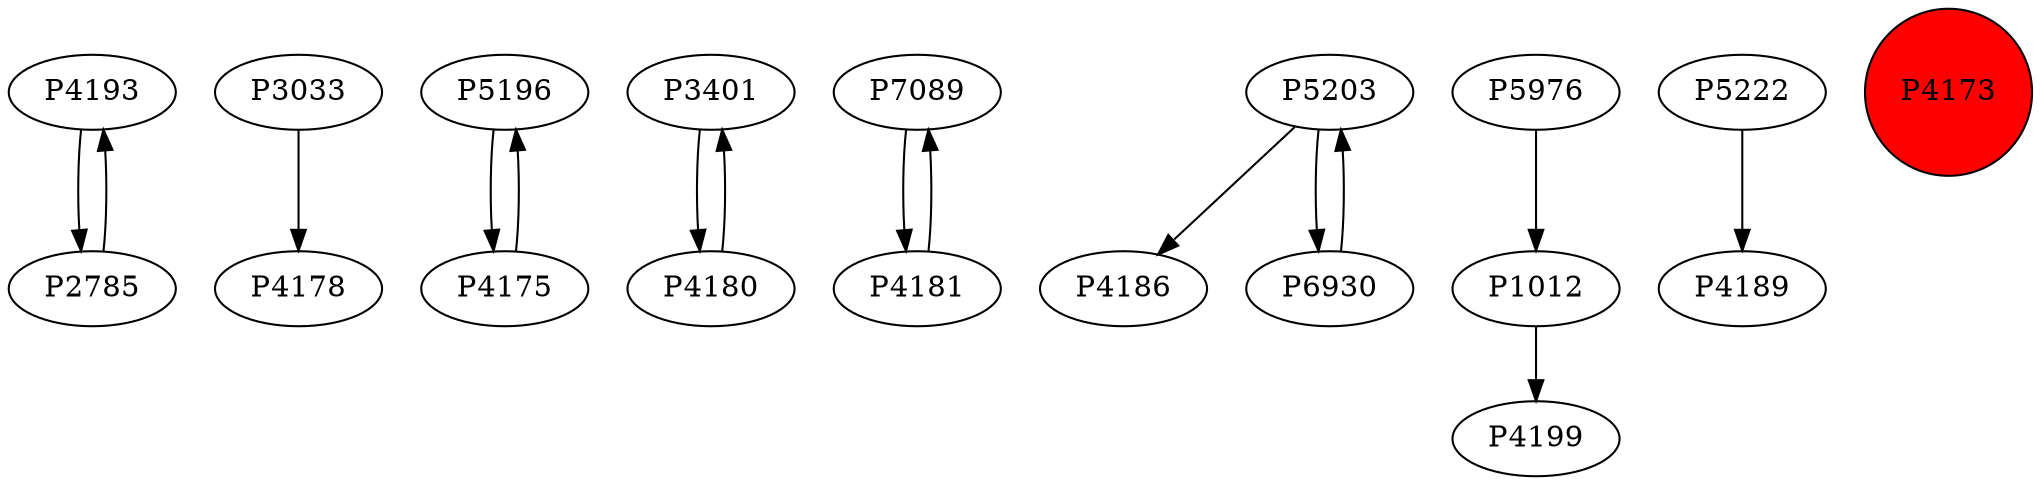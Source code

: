 digraph {
	P4193 -> P2785
	P2785 -> P4193
	P3033 -> P4178
	P5196 -> P4175
	P3401 -> P4180
	P7089 -> P4181
	P5203 -> P4186
	P5203 -> P6930
	P1012 -> P4199
	P6930 -> P5203
	P5976 -> P1012
	P4175 -> P5196
	P4180 -> P3401
	P5222 -> P4189
	P4181 -> P7089
	P4173 [shape=circle]
	P4173 [style=filled]
	P4173 [fillcolor=red]
}